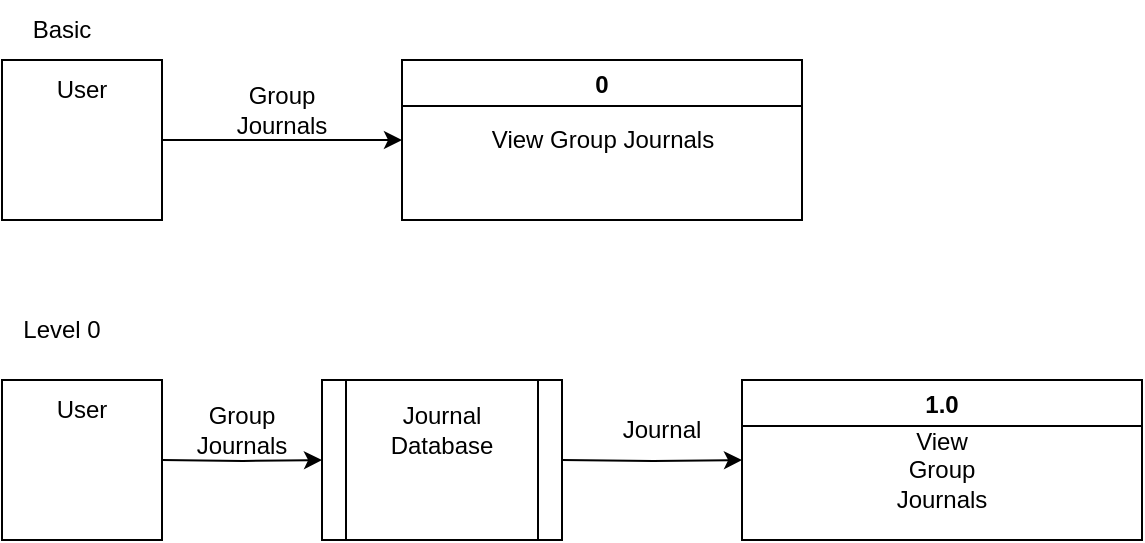 <mxfile version="15.4.3" type="github">
  <diagram id="j9DlBVYfzySyqMGllRPu" name="Page-1">
    <mxGraphModel dx="1038" dy="603" grid="1" gridSize="10" guides="1" tooltips="1" connect="1" arrows="1" fold="1" page="1" pageScale="1" pageWidth="850" pageHeight="1100" math="0" shadow="0">
      <root>
        <mxCell id="0" />
        <mxCell id="1" parent="0" />
        <mxCell id="8okzt672CB6svKiKYN8G-1" value="" style="whiteSpace=wrap;html=1;aspect=fixed;" vertex="1" parent="1">
          <mxGeometry x="80" y="40" width="80" height="80" as="geometry" />
        </mxCell>
        <mxCell id="8okzt672CB6svKiKYN8G-2" value="Basic" style="text;html=1;strokeColor=none;fillColor=none;align=center;verticalAlign=middle;whiteSpace=wrap;rounded=0;" vertex="1" parent="1">
          <mxGeometry x="80" y="10" width="60" height="30" as="geometry" />
        </mxCell>
        <mxCell id="8okzt672CB6svKiKYN8G-3" value="User" style="text;html=1;strokeColor=none;fillColor=none;align=center;verticalAlign=middle;whiteSpace=wrap;rounded=0;" vertex="1" parent="1">
          <mxGeometry x="90" y="40" width="60" height="30" as="geometry" />
        </mxCell>
        <mxCell id="8okzt672CB6svKiKYN8G-4" value="0" style="swimlane;" vertex="1" parent="1">
          <mxGeometry x="280" y="40" width="200" height="80" as="geometry" />
        </mxCell>
        <mxCell id="8okzt672CB6svKiKYN8G-5" value="View Group Journals" style="text;html=1;align=center;verticalAlign=middle;resizable=0;points=[];autosize=1;strokeColor=none;fillColor=none;" vertex="1" parent="8okzt672CB6svKiKYN8G-4">
          <mxGeometry x="40" y="30" width="120" height="20" as="geometry" />
        </mxCell>
        <mxCell id="8okzt672CB6svKiKYN8G-6" value="" style="endArrow=classic;html=1;rounded=0;edgeStyle=orthogonalEdgeStyle;" edge="1" parent="1">
          <mxGeometry width="50" height="50" relative="1" as="geometry">
            <mxPoint x="160" y="80" as="sourcePoint" />
            <mxPoint x="280" y="80" as="targetPoint" />
          </mxGeometry>
        </mxCell>
        <mxCell id="8okzt672CB6svKiKYN8G-7" value="Group Journals" style="text;html=1;strokeColor=none;fillColor=none;align=center;verticalAlign=middle;whiteSpace=wrap;rounded=0;" vertex="1" parent="1">
          <mxGeometry x="190" y="50" width="60" height="30" as="geometry" />
        </mxCell>
        <mxCell id="8okzt672CB6svKiKYN8G-9" value="Level 0" style="text;html=1;strokeColor=none;fillColor=none;align=center;verticalAlign=middle;whiteSpace=wrap;rounded=0;" vertex="1" parent="1">
          <mxGeometry x="80" y="160" width="60" height="30" as="geometry" />
        </mxCell>
        <mxCell id="8okzt672CB6svKiKYN8G-10" value="" style="whiteSpace=wrap;html=1;aspect=fixed;" vertex="1" parent="1">
          <mxGeometry x="80" y="200" width="80" height="80" as="geometry" />
        </mxCell>
        <mxCell id="8okzt672CB6svKiKYN8G-11" value="User" style="text;html=1;strokeColor=none;fillColor=none;align=center;verticalAlign=middle;whiteSpace=wrap;rounded=0;" vertex="1" parent="1">
          <mxGeometry x="90" y="200" width="60" height="30" as="geometry" />
        </mxCell>
        <mxCell id="8okzt672CB6svKiKYN8G-12" value="" style="endArrow=classic;html=1;rounded=0;edgeStyle=orthogonalEdgeStyle;entryX=0;entryY=0.5;entryDx=0;entryDy=0;" edge="1" parent="1" target="8okzt672CB6svKiKYN8G-14">
          <mxGeometry width="50" height="50" relative="1" as="geometry">
            <mxPoint x="160" y="240" as="sourcePoint" />
            <mxPoint x="210" y="240" as="targetPoint" />
            <Array as="points" />
          </mxGeometry>
        </mxCell>
        <mxCell id="8okzt672CB6svKiKYN8G-14" value="" style="shape=process;whiteSpace=wrap;html=1;backgroundOutline=1;" vertex="1" parent="1">
          <mxGeometry x="240" y="200" width="120" height="80" as="geometry" />
        </mxCell>
        <mxCell id="8okzt672CB6svKiKYN8G-15" value="Group Journals" style="text;html=1;strokeColor=none;fillColor=none;align=center;verticalAlign=middle;whiteSpace=wrap;rounded=0;" vertex="1" parent="1">
          <mxGeometry x="170" y="210" width="60" height="30" as="geometry" />
        </mxCell>
        <mxCell id="8okzt672CB6svKiKYN8G-16" value="Journal Database" style="text;html=1;strokeColor=none;fillColor=none;align=center;verticalAlign=middle;whiteSpace=wrap;rounded=0;" vertex="1" parent="1">
          <mxGeometry x="270" y="210" width="60" height="30" as="geometry" />
        </mxCell>
        <mxCell id="8okzt672CB6svKiKYN8G-17" value="" style="endArrow=classic;html=1;rounded=0;edgeStyle=orthogonalEdgeStyle;entryX=0;entryY=0.5;entryDx=0;entryDy=0;" edge="1" parent="1" target="8okzt672CB6svKiKYN8G-18">
          <mxGeometry width="50" height="50" relative="1" as="geometry">
            <mxPoint x="360" y="240" as="sourcePoint" />
            <mxPoint x="410" y="240" as="targetPoint" />
          </mxGeometry>
        </mxCell>
        <mxCell id="8okzt672CB6svKiKYN8G-18" value="1.0" style="swimlane;" vertex="1" parent="1">
          <mxGeometry x="450" y="200" width="200" height="80" as="geometry" />
        </mxCell>
        <mxCell id="8okzt672CB6svKiKYN8G-19" value="View Group Journals" style="text;html=1;strokeColor=none;fillColor=none;align=center;verticalAlign=middle;whiteSpace=wrap;rounded=0;" vertex="1" parent="8okzt672CB6svKiKYN8G-18">
          <mxGeometry x="70" y="30" width="60" height="30" as="geometry" />
        </mxCell>
        <mxCell id="8okzt672CB6svKiKYN8G-20" value="Journal" style="text;html=1;strokeColor=none;fillColor=none;align=center;verticalAlign=middle;whiteSpace=wrap;rounded=0;" vertex="1" parent="1">
          <mxGeometry x="380" y="210" width="60" height="30" as="geometry" />
        </mxCell>
      </root>
    </mxGraphModel>
  </diagram>
</mxfile>
